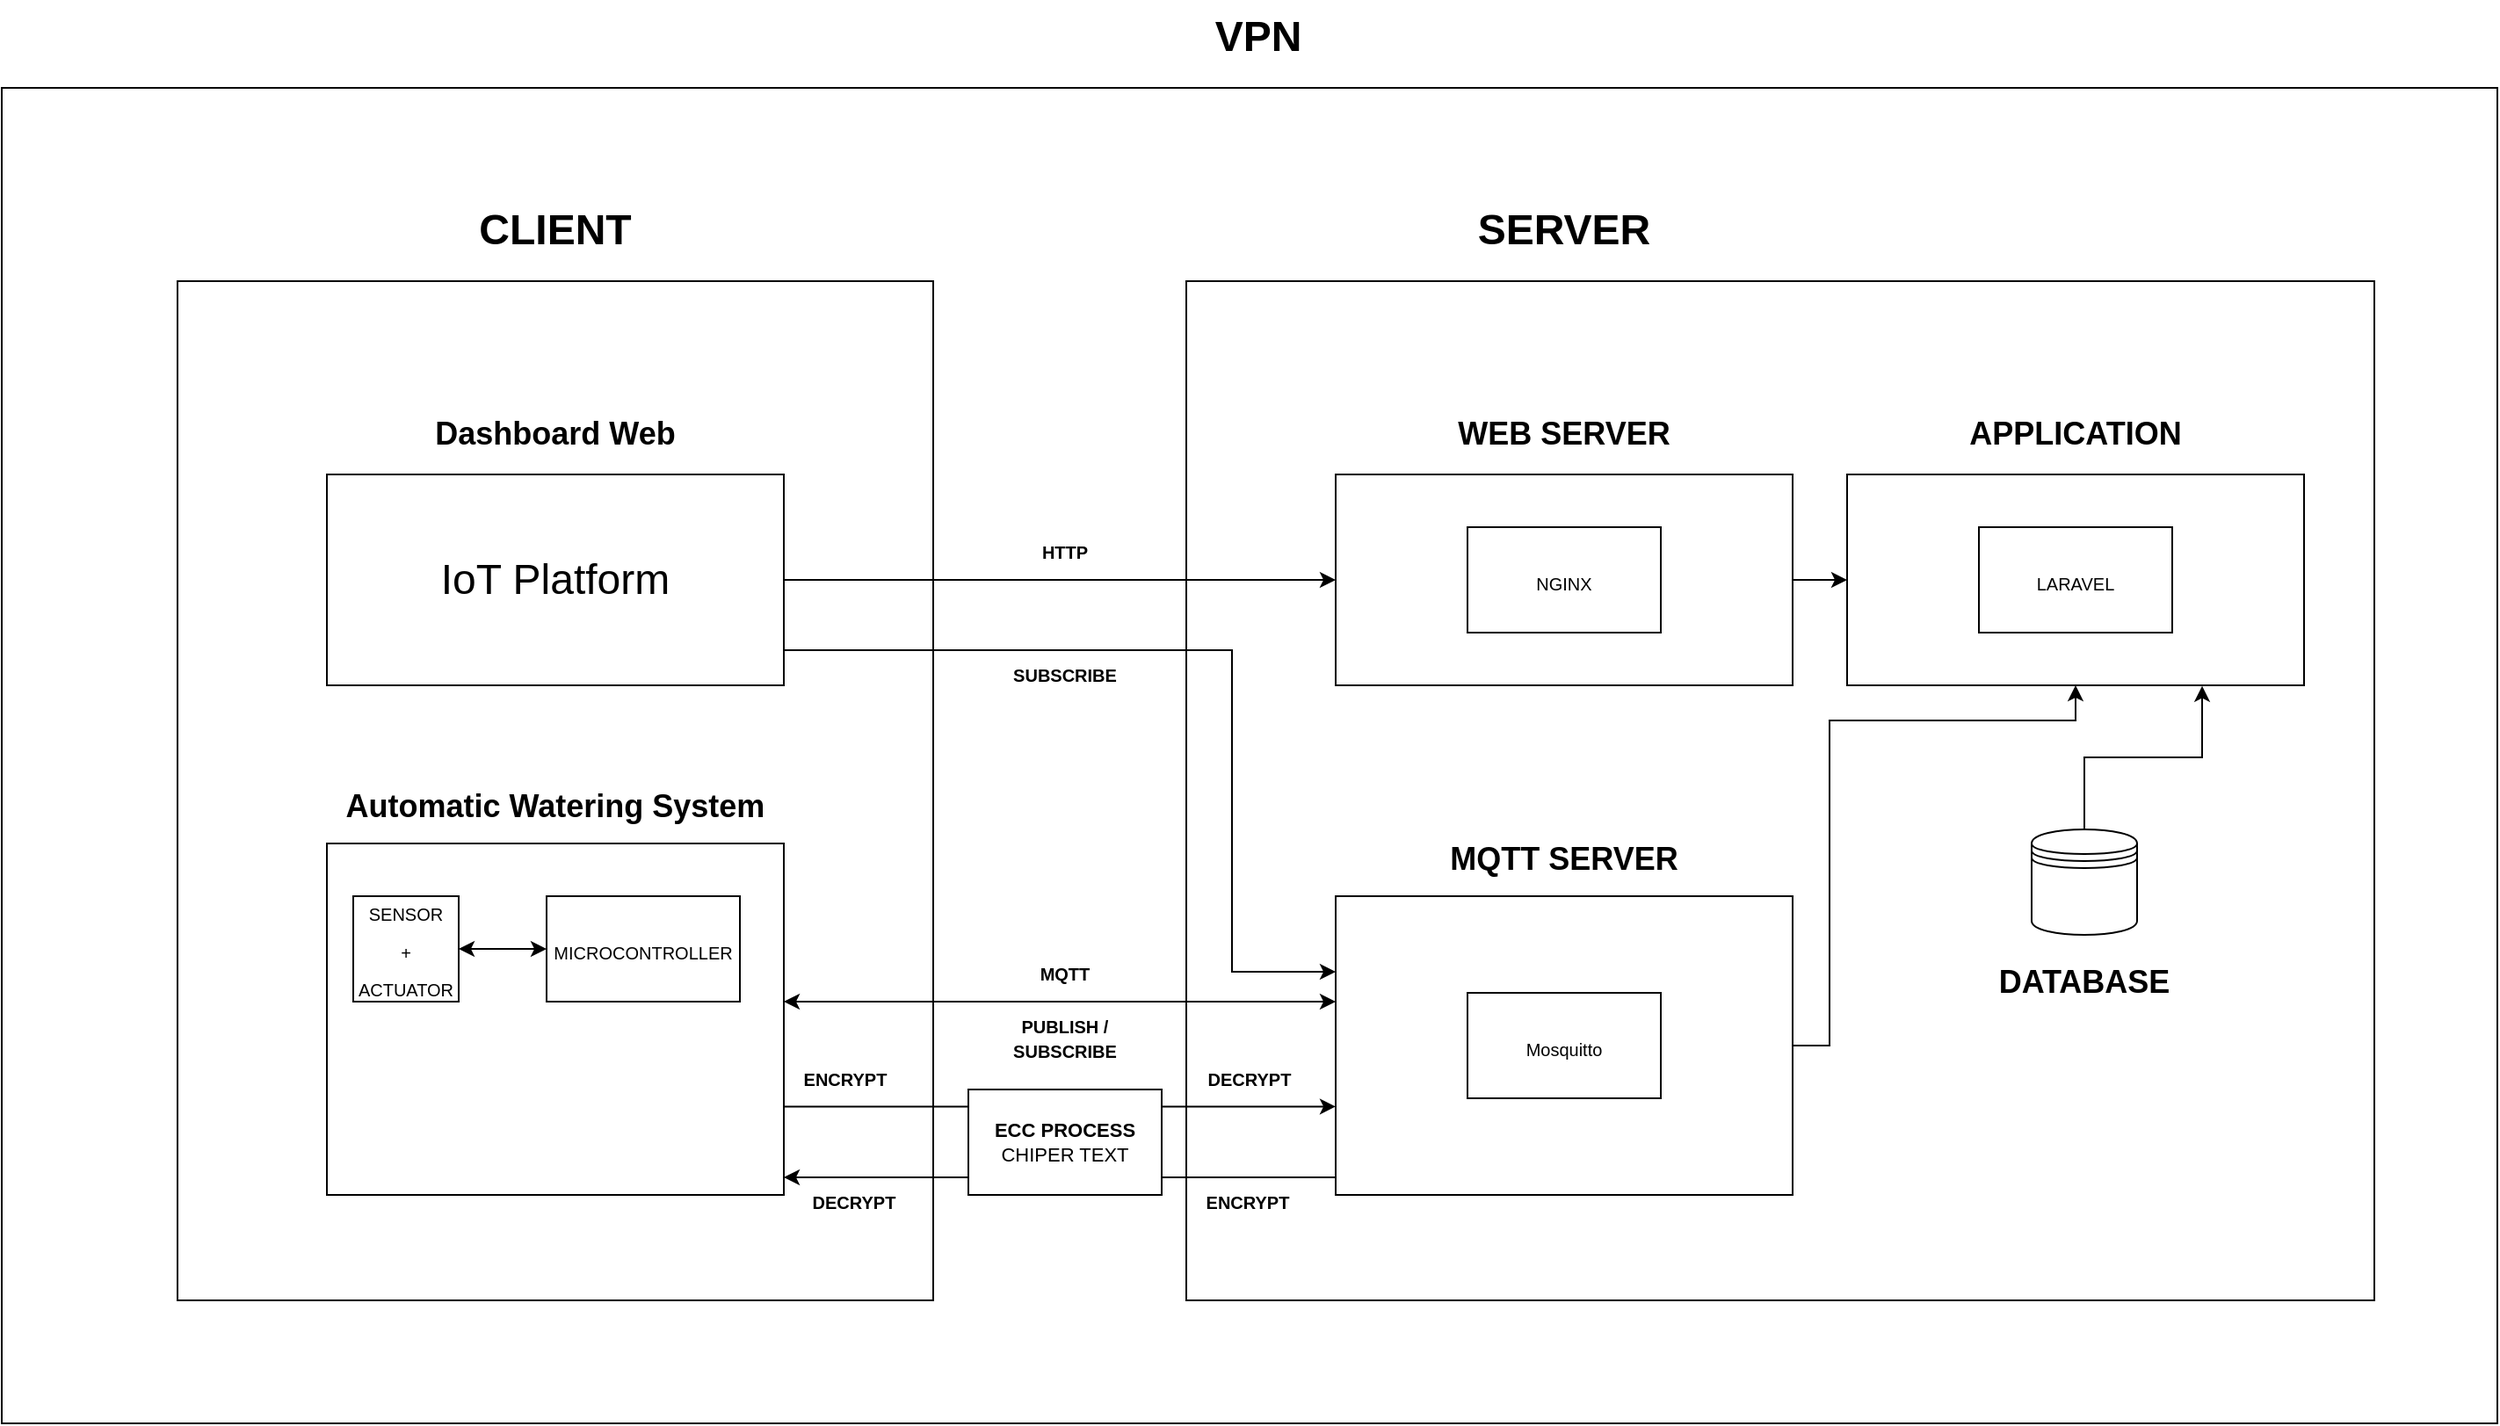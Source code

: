<mxfile version="20.8.20" type="github">
  <diagram name="design 1" id="KUrA7UWLleb97bcEqy_9">
    <mxGraphModel dx="2049" dy="1080" grid="1" gridSize="10" guides="1" tooltips="1" connect="1" arrows="1" fold="1" page="1" pageScale="1" pageWidth="3300" pageHeight="2339" math="0" shadow="0">
      <root>
        <mxCell id="0" />
        <mxCell id="1" parent="0" />
        <mxCell id="vpmTXEuCIFBYxDHL-QPA-28" value="" style="rounded=0;whiteSpace=wrap;html=1;fontSize=10;" vertex="1" parent="1">
          <mxGeometry x="320" y="300" width="1420" height="760" as="geometry" />
        </mxCell>
        <mxCell id="CYDH6EuIZnjbCyi7IanH-1" value="" style="rounded=0;whiteSpace=wrap;html=1;" parent="1" vertex="1">
          <mxGeometry x="420" y="410" width="430" height="580" as="geometry" />
        </mxCell>
        <mxCell id="vpmTXEuCIFBYxDHL-QPA-2" value="&lt;b&gt;&lt;font style=&quot;font-size: 24px;&quot;&gt;CLIENT&lt;/font&gt;&lt;/b&gt;" style="text;whiteSpace=wrap;html=1;align=center;" vertex="1" parent="1">
          <mxGeometry x="600" y="360" width="70" height="30" as="geometry" />
        </mxCell>
        <mxCell id="vpmTXEuCIFBYxDHL-QPA-4" value="" style="rounded=0;whiteSpace=wrap;html=1;" vertex="1" parent="1">
          <mxGeometry x="994" y="410" width="676" height="580" as="geometry" />
        </mxCell>
        <mxCell id="vpmTXEuCIFBYxDHL-QPA-6" value="&lt;b&gt;&lt;font style=&quot;font-size: 24px;&quot;&gt;SERVER&lt;/font&gt;&lt;/b&gt;" style="text;whiteSpace=wrap;html=1;align=center;" vertex="1" parent="1">
          <mxGeometry x="1174" y="360" width="70" height="30" as="geometry" />
        </mxCell>
        <mxCell id="vpmTXEuCIFBYxDHL-QPA-30" style="edgeStyle=orthogonalEdgeStyle;rounded=0;orthogonalLoop=1;jettySize=auto;html=1;entryX=0;entryY=0.5;entryDx=0;entryDy=0;fontSize=10;startArrow=none;startFill=0;" edge="1" parent="1" source="vpmTXEuCIFBYxDHL-QPA-7" target="vpmTXEuCIFBYxDHL-QPA-24">
          <mxGeometry relative="1" as="geometry" />
        </mxCell>
        <mxCell id="vpmTXEuCIFBYxDHL-QPA-40" style="edgeStyle=orthogonalEdgeStyle;rounded=0;orthogonalLoop=1;jettySize=auto;html=1;entryX=0;entryY=0.25;entryDx=0;entryDy=0;fontSize=10;startArrow=none;startFill=0;" edge="1" parent="1" source="vpmTXEuCIFBYxDHL-QPA-7" target="vpmTXEuCIFBYxDHL-QPA-26">
          <mxGeometry relative="1" as="geometry">
            <Array as="points">
              <mxPoint x="1020" y="620" />
              <mxPoint x="1020" y="803" />
              <mxPoint x="1079" y="803" />
            </Array>
          </mxGeometry>
        </mxCell>
        <mxCell id="vpmTXEuCIFBYxDHL-QPA-7" value="IoT Platform" style="rounded=0;whiteSpace=wrap;html=1;fontSize=24;" vertex="1" parent="1">
          <mxGeometry x="505" y="520" width="260" height="120" as="geometry" />
        </mxCell>
        <mxCell id="vpmTXEuCIFBYxDHL-QPA-8" value="&lt;b style=&quot;&quot;&gt;&lt;font style=&quot;font-size: 18px;&quot;&gt;Dashboard Web&lt;/font&gt;&lt;/b&gt;" style="text;whiteSpace=wrap;html=1;align=center;" vertex="1" parent="1">
          <mxGeometry x="505" y="480" width="260" height="30" as="geometry" />
        </mxCell>
        <mxCell id="vpmTXEuCIFBYxDHL-QPA-33" style="edgeStyle=orthogonalEdgeStyle;rounded=0;orthogonalLoop=1;jettySize=auto;html=1;fontSize=10;startArrow=classic;startFill=1;" edge="1" parent="1" source="vpmTXEuCIFBYxDHL-QPA-9" target="vpmTXEuCIFBYxDHL-QPA-26">
          <mxGeometry relative="1" as="geometry">
            <Array as="points">
              <mxPoint x="1000" y="820" />
              <mxPoint x="1000" y="820" />
            </Array>
          </mxGeometry>
        </mxCell>
        <mxCell id="vpmTXEuCIFBYxDHL-QPA-9" value="" style="rounded=0;whiteSpace=wrap;html=1;fontSize=24;" vertex="1" parent="1">
          <mxGeometry x="505" y="730" width="260" height="200" as="geometry" />
        </mxCell>
        <mxCell id="vpmTXEuCIFBYxDHL-QPA-10" value="&lt;b style=&quot;&quot;&gt;&lt;font style=&quot;font-size: 18px;&quot;&gt;Automatic Watering System&lt;/font&gt;&lt;/b&gt;" style="text;whiteSpace=wrap;html=1;align=center;" vertex="1" parent="1">
          <mxGeometry x="505" y="692" width="260" height="30" as="geometry" />
        </mxCell>
        <mxCell id="vpmTXEuCIFBYxDHL-QPA-14" value="&lt;font style=&quot;font-size: 10px;&quot;&gt;SENSOR&lt;br&gt;+ ACTUATOR&lt;/font&gt;" style="rounded=0;whiteSpace=wrap;html=1;fontSize=18;" vertex="1" parent="1">
          <mxGeometry x="520" y="760" width="60" height="60" as="geometry" />
        </mxCell>
        <mxCell id="vpmTXEuCIFBYxDHL-QPA-16" style="edgeStyle=orthogonalEdgeStyle;rounded=0;orthogonalLoop=1;jettySize=auto;html=1;entryX=1;entryY=0.5;entryDx=0;entryDy=0;fontSize=10;startArrow=classic;startFill=1;" edge="1" parent="1" source="vpmTXEuCIFBYxDHL-QPA-15" target="vpmTXEuCIFBYxDHL-QPA-14">
          <mxGeometry relative="1" as="geometry" />
        </mxCell>
        <mxCell id="vpmTXEuCIFBYxDHL-QPA-15" value="&lt;span style=&quot;font-size: 10px;&quot;&gt;MICROCONTROLLER&lt;/span&gt;" style="rounded=0;whiteSpace=wrap;html=1;fontSize=18;" vertex="1" parent="1">
          <mxGeometry x="630" y="760" width="110" height="60" as="geometry" />
        </mxCell>
        <mxCell id="vpmTXEuCIFBYxDHL-QPA-71" style="edgeStyle=orthogonalEdgeStyle;rounded=0;orthogonalLoop=1;jettySize=auto;html=1;entryX=0;entryY=0.5;entryDx=0;entryDy=0;fontSize=11;startArrow=none;startFill=0;endArrow=classic;endFill=1;" edge="1" parent="1" source="vpmTXEuCIFBYxDHL-QPA-24" target="vpmTXEuCIFBYxDHL-QPA-63">
          <mxGeometry relative="1" as="geometry" />
        </mxCell>
        <mxCell id="vpmTXEuCIFBYxDHL-QPA-24" value="" style="rounded=0;whiteSpace=wrap;html=1;fontSize=24;" vertex="1" parent="1">
          <mxGeometry x="1079" y="520" width="260" height="120" as="geometry" />
        </mxCell>
        <mxCell id="vpmTXEuCIFBYxDHL-QPA-25" value="&lt;b style=&quot;&quot;&gt;&lt;font style=&quot;font-size: 18px;&quot;&gt;WEB SERVER&lt;/font&gt;&lt;/b&gt;" style="text;whiteSpace=wrap;html=1;align=center;" vertex="1" parent="1">
          <mxGeometry x="1079" y="480" width="260" height="30" as="geometry" />
        </mxCell>
        <mxCell id="vpmTXEuCIFBYxDHL-QPA-69" style="edgeStyle=orthogonalEdgeStyle;rounded=0;orthogonalLoop=1;jettySize=auto;html=1;entryX=0.5;entryY=1;entryDx=0;entryDy=0;fontSize=11;startArrow=none;startFill=0;endArrow=classic;endFill=1;" edge="1" parent="1" source="vpmTXEuCIFBYxDHL-QPA-26" target="vpmTXEuCIFBYxDHL-QPA-63">
          <mxGeometry relative="1" as="geometry">
            <Array as="points">
              <mxPoint x="1360" y="845" />
              <mxPoint x="1360" y="660" />
              <mxPoint x="1500" y="660" />
            </Array>
          </mxGeometry>
        </mxCell>
        <mxCell id="vpmTXEuCIFBYxDHL-QPA-26" value="" style="rounded=0;whiteSpace=wrap;html=1;fontSize=24;" vertex="1" parent="1">
          <mxGeometry x="1079" y="760" width="260" height="170" as="geometry" />
        </mxCell>
        <mxCell id="vpmTXEuCIFBYxDHL-QPA-27" value="&lt;b style=&quot;&quot;&gt;&lt;font style=&quot;font-size: 18px;&quot;&gt;MQTT SERVER&lt;/font&gt;&lt;/b&gt;" style="text;whiteSpace=wrap;html=1;align=center;" vertex="1" parent="1">
          <mxGeometry x="1079" y="722" width="260" height="30" as="geometry" />
        </mxCell>
        <mxCell id="vpmTXEuCIFBYxDHL-QPA-29" value="&lt;b&gt;&lt;font style=&quot;font-size: 24px;&quot;&gt;VPN&lt;/font&gt;&lt;/b&gt;" style="text;whiteSpace=wrap;html=1;align=center;" vertex="1" parent="1">
          <mxGeometry x="1000" y="250" width="70" height="30" as="geometry" />
        </mxCell>
        <mxCell id="vpmTXEuCIFBYxDHL-QPA-32" value="&lt;b&gt;&lt;font style=&quot;font-size: 10px;&quot;&gt;HTTP&lt;/font&gt;&lt;/b&gt;" style="text;whiteSpace=wrap;html=1;align=center;" vertex="1" parent="1">
          <mxGeometry x="890" y="550" width="70" height="30" as="geometry" />
        </mxCell>
        <mxCell id="vpmTXEuCIFBYxDHL-QPA-36" value="&lt;b style=&quot;border-color: var(--border-color);&quot;&gt;&lt;font style=&quot;border-color: var(--border-color); font-size: 10px;&quot;&gt;SUBSCRIBE&lt;/font&gt;&lt;/b&gt;" style="text;whiteSpace=wrap;html=1;align=center;" vertex="1" parent="1">
          <mxGeometry x="890" y="620" width="70" height="30" as="geometry" />
        </mxCell>
        <mxCell id="vpmTXEuCIFBYxDHL-QPA-42" value="&lt;span style=&quot;font-size: 10px;&quot;&gt;NGINX&lt;/span&gt;" style="rounded=0;whiteSpace=wrap;html=1;fontSize=18;" vertex="1" parent="1">
          <mxGeometry x="1154" y="550" width="110" height="60" as="geometry" />
        </mxCell>
        <mxCell id="vpmTXEuCIFBYxDHL-QPA-43" value="&lt;span style=&quot;font-size: 10px;&quot;&gt;Mosquitto&lt;/span&gt;" style="rounded=0;whiteSpace=wrap;html=1;fontSize=18;" vertex="1" parent="1">
          <mxGeometry x="1154" y="815" width="110" height="60" as="geometry" />
        </mxCell>
        <mxCell id="vpmTXEuCIFBYxDHL-QPA-72" style="edgeStyle=orthogonalEdgeStyle;rounded=0;orthogonalLoop=1;jettySize=auto;html=1;entryX=0.777;entryY=1.003;entryDx=0;entryDy=0;entryPerimeter=0;fontSize=11;startArrow=none;startFill=0;endArrow=classic;endFill=1;" edge="1" parent="1" source="vpmTXEuCIFBYxDHL-QPA-44" target="vpmTXEuCIFBYxDHL-QPA-63">
          <mxGeometry relative="1" as="geometry" />
        </mxCell>
        <mxCell id="vpmTXEuCIFBYxDHL-QPA-44" value="" style="shape=datastore;whiteSpace=wrap;html=1;fontSize=11;" vertex="1" parent="1">
          <mxGeometry x="1475" y="722" width="60" height="60" as="geometry" />
        </mxCell>
        <mxCell id="vpmTXEuCIFBYxDHL-QPA-45" value="&lt;b style=&quot;&quot;&gt;&lt;font style=&quot;font-size: 18px;&quot;&gt;DATABASE&lt;/font&gt;&lt;/b&gt;" style="text;whiteSpace=wrap;html=1;align=center;" vertex="1" parent="1">
          <mxGeometry x="1445" y="792" width="120" height="30" as="geometry" />
        </mxCell>
        <mxCell id="vpmTXEuCIFBYxDHL-QPA-35" value="&lt;b style=&quot;border-color: var(--border-color);&quot;&gt;&lt;font style=&quot;border-color: var(--border-color); font-size: 10px;&quot;&gt;PUBLISH / SUBSCRIBE&lt;/font&gt;&lt;/b&gt;" style="text;whiteSpace=wrap;html=1;align=center;" vertex="1" parent="1">
          <mxGeometry x="890" y="820" width="70" height="30" as="geometry" />
        </mxCell>
        <mxCell id="vpmTXEuCIFBYxDHL-QPA-34" value="&lt;b&gt;&lt;font style=&quot;font-size: 10px;&quot;&gt;MQTT&lt;/font&gt;&lt;/b&gt;" style="text;whiteSpace=wrap;html=1;align=center;" vertex="1" parent="1">
          <mxGeometry x="890" y="790" width="70" height="30" as="geometry" />
        </mxCell>
        <mxCell id="vpmTXEuCIFBYxDHL-QPA-49" value="&lt;b&gt;&lt;font style=&quot;font-size: 10px;&quot;&gt;ENCRYPT&lt;/font&gt;&lt;/b&gt;" style="text;whiteSpace=wrap;html=1;align=center;" vertex="1" parent="1">
          <mxGeometry x="765" y="850" width="70" height="30" as="geometry" />
        </mxCell>
        <mxCell id="vpmTXEuCIFBYxDHL-QPA-51" value="&lt;b style=&quot;border-color: var(--border-color); font-size: 10px;&quot;&gt;DECRYPT&lt;/b&gt;" style="text;whiteSpace=wrap;html=1;align=center;" vertex="1" parent="1">
          <mxGeometry x="995" y="850" width="70" height="30" as="geometry" />
        </mxCell>
        <mxCell id="vpmTXEuCIFBYxDHL-QPA-57" value="&lt;b style=&quot;border-color: var(--border-color); font-size: 10px;&quot;&gt;DECRYPT&lt;/b&gt;" style="text;whiteSpace=wrap;html=1;align=center;" vertex="1" parent="1">
          <mxGeometry x="770" y="920" width="70" height="30" as="geometry" />
        </mxCell>
        <mxCell id="vpmTXEuCIFBYxDHL-QPA-58" value="&lt;b&gt;&lt;font style=&quot;font-size: 10px;&quot;&gt;ENCRYPT&lt;/font&gt;&lt;/b&gt;" style="text;whiteSpace=wrap;html=1;align=center;" vertex="1" parent="1">
          <mxGeometry x="994" y="920" width="70" height="30" as="geometry" />
        </mxCell>
        <mxCell id="vpmTXEuCIFBYxDHL-QPA-60" style="edgeStyle=orthogonalEdgeStyle;rounded=0;orthogonalLoop=1;jettySize=auto;html=1;fontSize=10;startArrow=none;startFill=0;" edge="1" parent="1">
          <mxGeometry relative="1" as="geometry">
            <mxPoint x="765" y="879.71" as="sourcePoint" />
            <mxPoint x="1079" y="879.71" as="targetPoint" />
            <Array as="points">
              <mxPoint x="1000" y="879.71" />
              <mxPoint x="1000" y="879.71" />
            </Array>
          </mxGeometry>
        </mxCell>
        <mxCell id="vpmTXEuCIFBYxDHL-QPA-61" style="edgeStyle=orthogonalEdgeStyle;rounded=0;orthogonalLoop=1;jettySize=auto;html=1;fontSize=10;startArrow=classic;startFill=1;endArrow=none;endFill=0;" edge="1" parent="1">
          <mxGeometry relative="1" as="geometry">
            <mxPoint x="765" y="920" as="sourcePoint" />
            <mxPoint x="1079" y="920" as="targetPoint" />
            <Array as="points">
              <mxPoint x="1000" y="920" />
              <mxPoint x="1000" y="920" />
            </Array>
          </mxGeometry>
        </mxCell>
        <mxCell id="vpmTXEuCIFBYxDHL-QPA-55" value="&lt;b&gt;ECC PROCESS&lt;/b&gt;&lt;br&gt;CHIPER TEXT" style="rounded=0;whiteSpace=wrap;html=1;fontSize=11;" vertex="1" parent="1">
          <mxGeometry x="870" y="870" width="110" height="60" as="geometry" />
        </mxCell>
        <mxCell id="vpmTXEuCIFBYxDHL-QPA-63" value="" style="rounded=0;whiteSpace=wrap;html=1;fontSize=24;" vertex="1" parent="1">
          <mxGeometry x="1370" y="520" width="260" height="120" as="geometry" />
        </mxCell>
        <mxCell id="vpmTXEuCIFBYxDHL-QPA-64" value="&lt;b style=&quot;&quot;&gt;&lt;font style=&quot;font-size: 18px;&quot;&gt;APPLICATION&lt;/font&gt;&lt;/b&gt;" style="text;whiteSpace=wrap;html=1;align=center;" vertex="1" parent="1">
          <mxGeometry x="1370" y="480" width="260" height="30" as="geometry" />
        </mxCell>
        <mxCell id="vpmTXEuCIFBYxDHL-QPA-65" value="&lt;span style=&quot;font-size: 10px;&quot;&gt;LARAVEL&lt;/span&gt;" style="rounded=0;whiteSpace=wrap;html=1;fontSize=18;" vertex="1" parent="1">
          <mxGeometry x="1445" y="550" width="110" height="60" as="geometry" />
        </mxCell>
      </root>
    </mxGraphModel>
  </diagram>
</mxfile>
